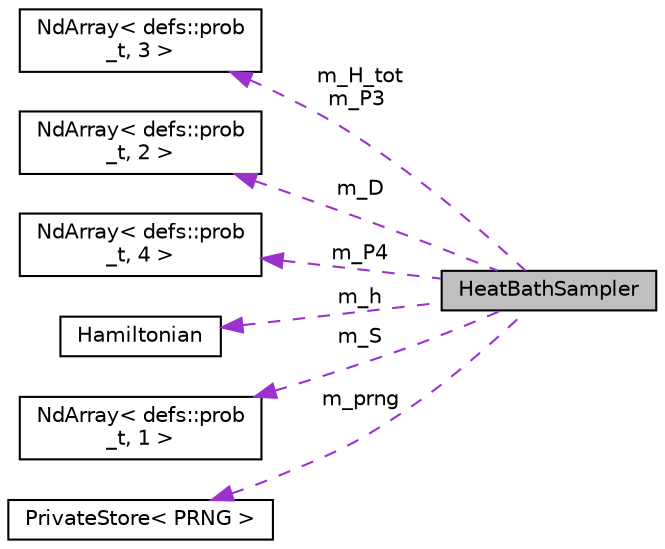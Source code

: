 digraph "HeatBathSampler"
{
  edge [fontname="Helvetica",fontsize="10",labelfontname="Helvetica",labelfontsize="10"];
  node [fontname="Helvetica",fontsize="10",shape=record];
  rankdir="LR";
  Node1 [label="HeatBathSampler",height=0.2,width=0.4,color="black", fillcolor="grey75", style="filled", fontcolor="black"];
  Node2 -> Node1 [dir="back",color="darkorchid3",fontsize="10",style="dashed",label=" m_H_tot\nm_P3" ,fontname="Helvetica"];
  Node2 [label="NdArray\< defs::prob\l_t, 3 \>",height=0.2,width=0.4,color="black", fillcolor="white", style="filled",URL="$classNdArray.html"];
  Node3 -> Node1 [dir="back",color="darkorchid3",fontsize="10",style="dashed",label=" m_D" ,fontname="Helvetica"];
  Node3 [label="NdArray\< defs::prob\l_t, 2 \>",height=0.2,width=0.4,color="black", fillcolor="white", style="filled",URL="$classNdArray.html"];
  Node4 -> Node1 [dir="back",color="darkorchid3",fontsize="10",style="dashed",label=" m_P4" ,fontname="Helvetica"];
  Node4 [label="NdArray\< defs::prob\l_t, 4 \>",height=0.2,width=0.4,color="black", fillcolor="white", style="filled",URL="$classNdArray.html"];
  Node5 -> Node1 [dir="back",color="darkorchid3",fontsize="10",style="dashed",label=" m_h" ,fontname="Helvetica"];
  Node5 [label="Hamiltonian",height=0.2,width=0.4,color="black", fillcolor="white", style="filled",URL="$classHamiltonian.html"];
  Node6 -> Node1 [dir="back",color="darkorchid3",fontsize="10",style="dashed",label=" m_S" ,fontname="Helvetica"];
  Node6 [label="NdArray\< defs::prob\l_t, 1 \>",height=0.2,width=0.4,color="black", fillcolor="white", style="filled",URL="$classNdArray.html"];
  Node7 -> Node1 [dir="back",color="darkorchid3",fontsize="10",style="dashed",label=" m_prng" ,fontname="Helvetica"];
  Node7 [label="PrivateStore\< PRNG \>",height=0.2,width=0.4,color="black", fillcolor="white", style="filled",URL="$classPrivateStore.html"];
}
